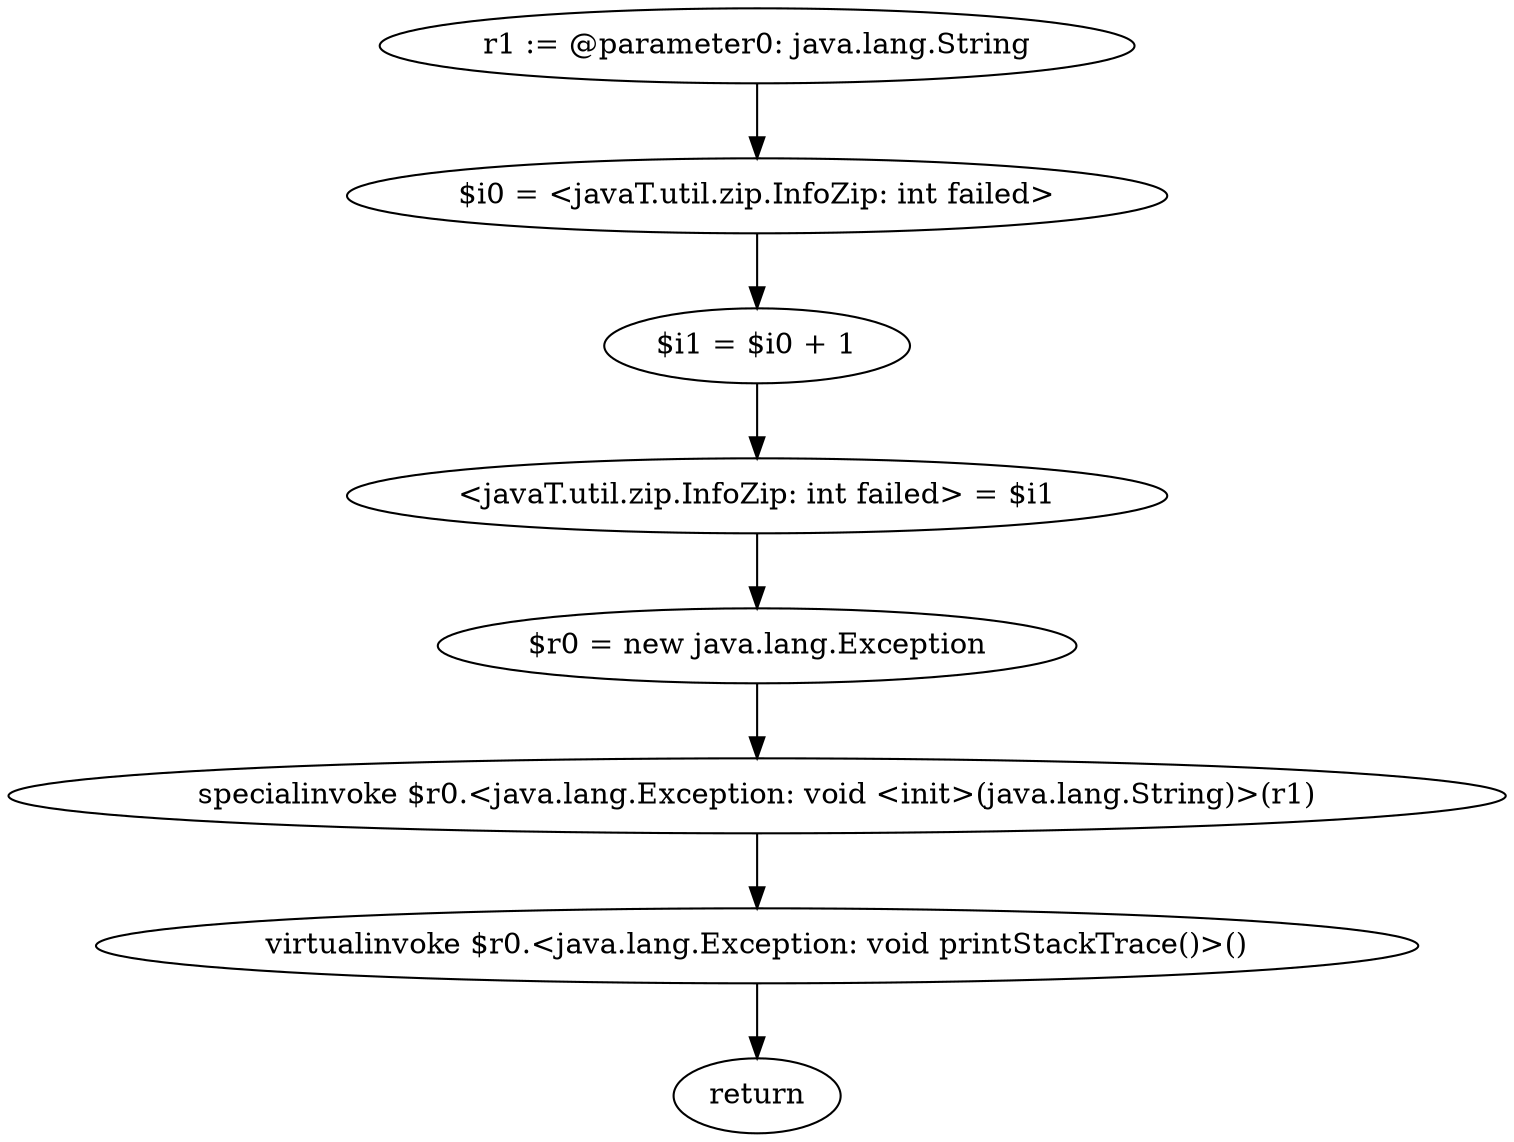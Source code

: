 digraph "unitGraph" {
    "r1 := @parameter0: java.lang.String"
    "$i0 = <javaT.util.zip.InfoZip: int failed>"
    "$i1 = $i0 + 1"
    "<javaT.util.zip.InfoZip: int failed> = $i1"
    "$r0 = new java.lang.Exception"
    "specialinvoke $r0.<java.lang.Exception: void <init>(java.lang.String)>(r1)"
    "virtualinvoke $r0.<java.lang.Exception: void printStackTrace()>()"
    "return"
    "r1 := @parameter0: java.lang.String"->"$i0 = <javaT.util.zip.InfoZip: int failed>";
    "$i0 = <javaT.util.zip.InfoZip: int failed>"->"$i1 = $i0 + 1";
    "$i1 = $i0 + 1"->"<javaT.util.zip.InfoZip: int failed> = $i1";
    "<javaT.util.zip.InfoZip: int failed> = $i1"->"$r0 = new java.lang.Exception";
    "$r0 = new java.lang.Exception"->"specialinvoke $r0.<java.lang.Exception: void <init>(java.lang.String)>(r1)";
    "specialinvoke $r0.<java.lang.Exception: void <init>(java.lang.String)>(r1)"->"virtualinvoke $r0.<java.lang.Exception: void printStackTrace()>()";
    "virtualinvoke $r0.<java.lang.Exception: void printStackTrace()>()"->"return";
}
